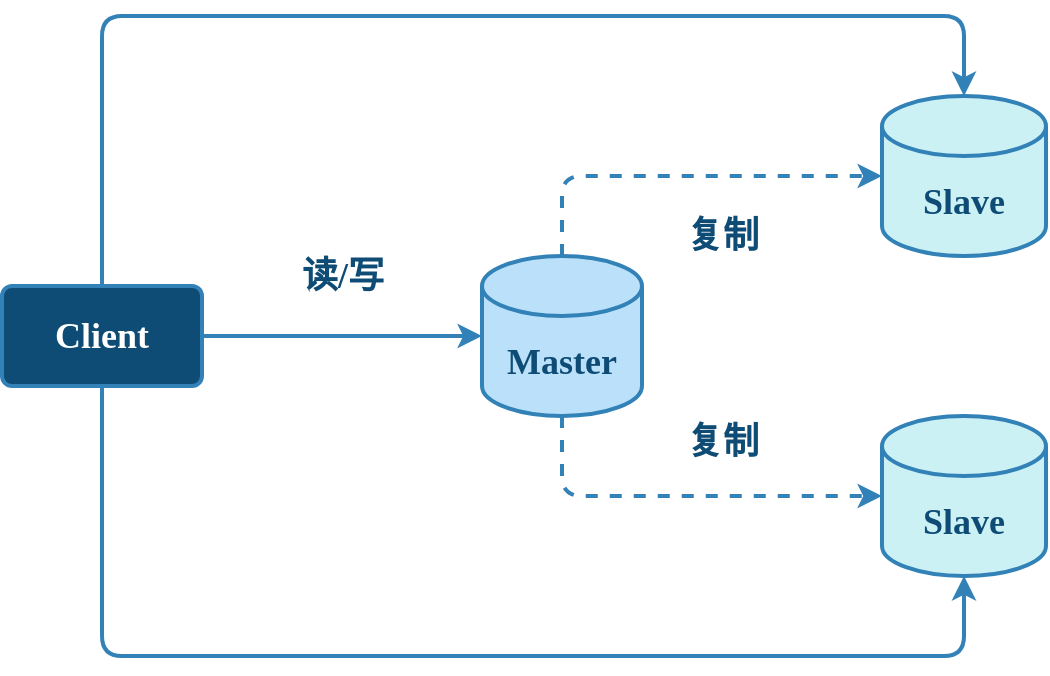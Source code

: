 <mxfile compressed="true" version="22.0.3" type="device" pages="3"><diagram name="复制" id="GIgBJ4qvVjQY_JAWYEtY"><mxGraphModel dx="591" dy="255" grid="1" gridSize="10" guides="1" tooltips="1" connect="1" arrows="1" fold="1" page="1" pageScale="1" pageWidth="827" pageHeight="583" math="0" shadow="0"><root><mxCell id="-iEF6rp7TZyjN1nwtVE3-0"/><mxCell id="-iEF6rp7TZyjN1nwtVE3-1" parent="-iEF6rp7TZyjN1nwtVE3-0"/><mxCell id="jq3tLLCrj29nSoZPb_oo-0" style="edgeStyle=orthogonalEdgeStyle;rounded=1;orthogonalLoop=1;jettySize=auto;html=1;fontFamily=Comic Sans MS;fontSize=18;fontColor=#0F4C75;strokeColor=#3282B8;exitX=0.5;exitY=1;exitDx=0;exitDy=0;exitPerimeter=0;strokeWidth=2;dashed=1;entryX=0;entryY=0.5;entryDx=0;entryDy=0;entryPerimeter=0;" parent="-iEF6rp7TZyjN1nwtVE3-1" source="-iEF6rp7TZyjN1nwtVE3-2" target="-iEF6rp7TZyjN1nwtVE3-3" edge="1"><mxGeometry relative="1" as="geometry"/></mxCell><mxCell id="jq3tLLCrj29nSoZPb_oo-1" style="edgeStyle=orthogonalEdgeStyle;rounded=1;orthogonalLoop=1;jettySize=auto;html=1;fontFamily=Comic Sans MS;fontSize=18;fontColor=#0F4C75;strokeColor=#3282B8;strokeWidth=2;dashed=1;exitX=0.5;exitY=0;exitDx=0;exitDy=0;exitPerimeter=0;entryX=0;entryY=0.5;entryDx=0;entryDy=0;entryPerimeter=0;" parent="-iEF6rp7TZyjN1nwtVE3-1" source="-iEF6rp7TZyjN1nwtVE3-2" target="gZ8O5hUo32f8c0LkIRGC-0" edge="1"><mxGeometry relative="1" as="geometry"/></mxCell><mxCell id="-iEF6rp7TZyjN1nwtVE3-2" value="&lt;b style=&quot;font-size: 18px;&quot;&gt;Master&lt;/b&gt;" style="shape=cylinder3;whiteSpace=wrap;html=1;boundedLbl=1;backgroundOutline=1;size=15;rounded=1;shadow=0;align=center;verticalAlign=middle;fontFamily=Comic Sans MS;fontSize=18;fontColor=#0F4C75;fillColor=#BBE1FA;strokeColor=#3282B8;strokeWidth=2;" parent="-iEF6rp7TZyjN1nwtVE3-1" vertex="1"><mxGeometry x="1220" y="835" width="80" height="80" as="geometry"/></mxCell><mxCell id="-iEF6rp7TZyjN1nwtVE3-3" value="&lt;b style=&quot;border-color: var(--border-color); font-size: 18px;&quot;&gt;Slave&lt;/b&gt;" style="shape=cylinder3;whiteSpace=wrap;html=1;boundedLbl=1;backgroundOutline=1;size=15;rounded=1;shadow=0;align=center;verticalAlign=middle;spacing=20;fontFamily=Comic Sans MS;fontSize=18;fontColor=#0F4C75;fillColor=#CBF1F5;strokeColor=#3282B8;strokeWidth=2;" parent="-iEF6rp7TZyjN1nwtVE3-1" vertex="1"><mxGeometry x="1420" y="915" width="82" height="80" as="geometry"/></mxCell><mxCell id="gZ8O5hUo32f8c0LkIRGC-0" value="&lt;b style=&quot;font-size: 18px;&quot;&gt;Slave&lt;/b&gt;" style="shape=cylinder3;whiteSpace=wrap;html=1;boundedLbl=1;backgroundOutline=1;size=15;rounded=1;shadow=0;align=center;verticalAlign=middle;spacing=20;fontFamily=Comic Sans MS;fontSize=18;fontColor=#0F4C75;fillColor=#CBF1F5;strokeColor=#3282B8;strokeWidth=2;" parent="-iEF6rp7TZyjN1nwtVE3-1" vertex="1"><mxGeometry x="1420" y="755" width="82" height="80" as="geometry"/></mxCell><mxCell id="iqV1m-WL4mP8j-VO6HI--0" value="复制" style="text;html=1;align=center;verticalAlign=middle;resizable=0;points=[];autosize=1;strokeColor=none;fillColor=none;fontSize=18;fontFamily=Comic Sans MS;fontColor=#0F4C75;fontStyle=1;strokeWidth=2;" parent="-iEF6rp7TZyjN1nwtVE3-1" vertex="1"><mxGeometry x="1310" y="805" width="60" height="40" as="geometry"/></mxCell><mxCell id="iqV1m-WL4mP8j-VO6HI--1" value="复制" style="text;html=1;align=center;verticalAlign=middle;resizable=0;points=[];autosize=1;strokeColor=none;fillColor=none;fontSize=18;fontFamily=Comic Sans MS;fontColor=#0F4C75;fontStyle=1;strokeWidth=2;" parent="-iEF6rp7TZyjN1nwtVE3-1" vertex="1"><mxGeometry x="1310" y="908" width="60" height="40" as="geometry"/></mxCell><mxCell id="38_uOD5sgR5yIqAz_sfF-4" value="&lt;b style=&quot;font-size: 18px;&quot;&gt;Client&lt;/b&gt;" style="rounded=1;arcSize=10;whiteSpace=wrap;html=1;align=center;fontColor=#FFFFFF;strokeColor=#3282B8;fillColor=#0F4C75;shadow=0;fontFamily=Comic Sans MS;fontSize=18;container=0;verticalAlign=middle;fontStyle=0;strokeWidth=2;" parent="-iEF6rp7TZyjN1nwtVE3-1" vertex="1"><mxGeometry x="980" y="850" width="100" height="50" as="geometry"/></mxCell><mxCell id="38_uOD5sgR5yIqAz_sfF-6" style="edgeStyle=orthogonalEdgeStyle;shape=connector;rounded=0;orthogonalLoop=1;jettySize=auto;html=1;entryX=0;entryY=0.5;entryDx=0;entryDy=0;entryPerimeter=0;labelBackgroundColor=default;strokeColor=#3282B8;strokeWidth=2;align=center;verticalAlign=middle;fontFamily=Comic Sans MS;fontSize=18;fontColor=#0F4C75;endArrow=classic;" parent="-iEF6rp7TZyjN1nwtVE3-1" source="38_uOD5sgR5yIqAz_sfF-4" target="-iEF6rp7TZyjN1nwtVE3-2" edge="1"><mxGeometry relative="1" as="geometry"/></mxCell><mxCell id="38_uOD5sgR5yIqAz_sfF-8" value="&lt;b style=&quot;font-size: 18px;&quot;&gt;读/写&lt;/b&gt;" style="text;html=1;align=center;verticalAlign=middle;resizable=0;points=[];autosize=1;strokeColor=none;fillColor=none;fontSize=18;fontFamily=Comic Sans MS;fontColor=#0F4C75;strokeWidth=2;" parent="-iEF6rp7TZyjN1nwtVE3-1" vertex="1"><mxGeometry x="1115" y="825" width="70" height="40" as="geometry"/></mxCell><mxCell id="38_uOD5sgR5yIqAz_sfF-9" style="edgeStyle=orthogonalEdgeStyle;shape=connector;rounded=1;orthogonalLoop=1;jettySize=auto;html=1;entryX=0.5;entryY=1;entryDx=0;entryDy=0;entryPerimeter=0;labelBackgroundColor=default;strokeColor=#3282B8;strokeWidth=2;align=center;verticalAlign=middle;fontFamily=Comic Sans MS;fontSize=18;fontColor=#0F4C75;endArrow=classic;exitX=0.5;exitY=1;exitDx=0;exitDy=0;" parent="-iEF6rp7TZyjN1nwtVE3-1" source="38_uOD5sgR5yIqAz_sfF-4" target="-iEF6rp7TZyjN1nwtVE3-3" edge="1"><mxGeometry relative="1" as="geometry"><Array as="points"><mxPoint x="1030" y="1035"/><mxPoint x="1461" y="1035"/></Array></mxGeometry></mxCell><mxCell id="38_uOD5sgR5yIqAz_sfF-10" style="edgeStyle=orthogonalEdgeStyle;shape=connector;rounded=1;orthogonalLoop=1;jettySize=auto;html=1;entryX=0.5;entryY=0;entryDx=0;entryDy=0;entryPerimeter=0;labelBackgroundColor=default;strokeColor=#3282B8;strokeWidth=2;align=center;verticalAlign=middle;fontFamily=Comic Sans MS;fontSize=18;fontColor=#0F4C75;endArrow=classic;exitX=0.5;exitY=0;exitDx=0;exitDy=0;" parent="-iEF6rp7TZyjN1nwtVE3-1" source="38_uOD5sgR5yIqAz_sfF-4" target="gZ8O5hUo32f8c0LkIRGC-0" edge="1"><mxGeometry relative="1" as="geometry"><Array as="points"><mxPoint x="1030" y="715"/><mxPoint x="1461" y="715"/></Array></mxGeometry></mxCell></root></mxGraphModel></diagram><diagram id="T8LRyA6OH0pvgJejiyML" name="复制/分区架构"><mxGraphModel dx="747" dy="845" grid="1" gridSize="10" guides="1" tooltips="1" connect="1" arrows="1" fold="1" page="1" pageScale="1" pageWidth="1654" pageHeight="1169" math="0" shadow="0"><root><mxCell id="0"/><mxCell id="1" parent="0"/><mxCell id="1Qmw52Iaw6_vGOLpBFEt-31" value="分区 2" style="rounded=1;whiteSpace=wrap;html=1;strokeColor=#3282B8;fillColor=#F6F6F6;fontFamily=Comic Sans MS;fontStyle=1;container=0;fontColor=#0F4C75;shadow=0;fontSize=20;strokeWidth=2;dashed=1;dashPattern=1 1;align=center;verticalAlign=top;spacingLeft=10;" parent="1" vertex="1"><mxGeometry x="1240" y="481" width="200" height="400" as="geometry"/></mxCell><mxCell id="1Qmw52Iaw6_vGOLpBFEt-30" value="分区 2" style="rounded=1;whiteSpace=wrap;html=1;strokeColor=#3282B8;fillColor=#F6F6F6;fontFamily=Comic Sans MS;fontStyle=1;container=0;fontColor=#0F4C75;shadow=0;fontSize=20;strokeWidth=2;dashed=1;dashPattern=1 1;align=center;verticalAlign=top;spacingLeft=10;" parent="1" vertex="1"><mxGeometry x="960" y="481" width="200" height="400" as="geometry"/></mxCell><mxCell id="1Qmw52Iaw6_vGOLpBFEt-29" value="分区 1" style="rounded=1;whiteSpace=wrap;html=1;strokeColor=#3282B8;fillColor=#F6F6F6;fontFamily=Comic Sans MS;fontStyle=1;container=0;fontColor=#0F4C75;shadow=0;fontSize=20;strokeWidth=2;dashed=1;dashPattern=1 1;align=center;verticalAlign=top;spacingLeft=10;" parent="1" vertex="1"><mxGeometry x="720" y="481" width="200" height="400" as="geometry"/></mxCell><mxCell id="1Qmw52Iaw6_vGOLpBFEt-6" value="&lt;div&gt;主节点&lt;/div&gt;" style="rounded=1;whiteSpace=wrap;html=1;fontFamily=Comic Sans MS;fontStyle=1;labelBackgroundColor=none;fillColor=#CBF1F5;strokeColor=#3282B8;fontColor=#0F4C75;shadow=0;container=0;fontSize=18;verticalAlign=middle;strokeWidth=2;" parent="1" vertex="1"><mxGeometry x="760" y="521" width="120" height="80" as="geometry"/></mxCell><mxCell id="1Qmw52Iaw6_vGOLpBFEt-7" value="&lt;div&gt;从&lt;span style=&quot;background-color: initial;&quot;&gt;节点&lt;/span&gt;&lt;/div&gt;" style="rounded=1;whiteSpace=wrap;html=1;fontFamily=Comic Sans MS;fontStyle=1;labelBackgroundColor=none;fillColor=#A6E3E9;strokeColor=#3282B8;fontColor=#0F4C75;shadow=0;container=0;fontSize=18;verticalAlign=middle;strokeWidth=2;" parent="1" vertex="1"><mxGeometry x="760" y="641" width="120" height="80" as="geometry"/></mxCell><mxCell id="1Qmw52Iaw6_vGOLpBFEt-8" value="&lt;div&gt;从节点&lt;/div&gt;" style="rounded=1;whiteSpace=wrap;html=1;fontFamily=Comic Sans MS;fontStyle=1;labelBackgroundColor=none;fillColor=#A6E3E9;strokeColor=#3282B8;fontColor=#0F4C75;shadow=0;container=0;fontSize=18;verticalAlign=middle;strokeWidth=2;" parent="1" vertex="1"><mxGeometry x="760" y="761" width="120" height="80" as="geometry"/></mxCell><mxCell id="1Qmw52Iaw6_vGOLpBFEt-9" value="&lt;div&gt;主节点&lt;/div&gt;" style="rounded=1;whiteSpace=wrap;html=1;fontFamily=Comic Sans MS;fontStyle=1;labelBackgroundColor=none;fillColor=#CBF1F5;strokeColor=#3282B8;fontColor=#0F4C75;shadow=0;container=0;fontSize=18;verticalAlign=middle;strokeWidth=2;" parent="1" vertex="1"><mxGeometry x="1000" y="521" width="120" height="80" as="geometry"/></mxCell><mxCell id="1Qmw52Iaw6_vGOLpBFEt-10" value="&lt;div&gt;从&lt;span style=&quot;background-color: initial;&quot;&gt;节点&lt;/span&gt;&lt;/div&gt;" style="rounded=1;whiteSpace=wrap;html=1;fontFamily=Comic Sans MS;fontStyle=1;labelBackgroundColor=none;fillColor=#A6E3E9;strokeColor=#3282B8;fontColor=#0F4C75;shadow=0;container=0;fontSize=18;verticalAlign=middle;strokeWidth=2;" parent="1" vertex="1"><mxGeometry x="1000" y="641" width="120" height="80" as="geometry"/></mxCell><mxCell id="1Qmw52Iaw6_vGOLpBFEt-11" value="&lt;div&gt;从节点&lt;/div&gt;" style="rounded=1;whiteSpace=wrap;html=1;fontFamily=Comic Sans MS;fontStyle=1;labelBackgroundColor=none;fillColor=#A6E3E9;strokeColor=#3282B8;fontColor=#0F4C75;shadow=0;container=0;fontSize=18;verticalAlign=middle;strokeWidth=2;" parent="1" vertex="1"><mxGeometry x="1000" y="761" width="120" height="80" as="geometry"/></mxCell><mxCell id="1Qmw52Iaw6_vGOLpBFEt-12" value="&lt;div&gt;主节点&lt;/div&gt;" style="rounded=1;whiteSpace=wrap;html=1;fontFamily=Comic Sans MS;fontStyle=1;labelBackgroundColor=none;fillColor=#CBF1F5;strokeColor=#3282B8;fontColor=#0F4C75;shadow=0;container=0;fontSize=18;verticalAlign=middle;strokeWidth=2;" parent="1" vertex="1"><mxGeometry x="1280" y="521" width="120" height="80" as="geometry"/></mxCell><mxCell id="1Qmw52Iaw6_vGOLpBFEt-13" value="&lt;div&gt;从&lt;span style=&quot;background-color: initial;&quot;&gt;节点&lt;/span&gt;&lt;/div&gt;" style="rounded=1;whiteSpace=wrap;html=1;fontFamily=Comic Sans MS;fontStyle=1;labelBackgroundColor=none;fillColor=#A6E3E9;strokeColor=#3282B8;fontColor=#0F4C75;shadow=0;container=0;fontSize=18;verticalAlign=middle;strokeWidth=2;" parent="1" vertex="1"><mxGeometry x="1280" y="641" width="120" height="80" as="geometry"/></mxCell><mxCell id="1Qmw52Iaw6_vGOLpBFEt-14" value="&lt;div&gt;从节点&lt;/div&gt;" style="rounded=1;whiteSpace=wrap;html=1;fontFamily=Comic Sans MS;fontStyle=1;labelBackgroundColor=none;fillColor=#A6E3E9;strokeColor=#3282B8;fontColor=#0F4C75;shadow=0;container=0;fontSize=18;verticalAlign=middle;strokeWidth=2;" parent="1" vertex="1"><mxGeometry x="1280" y="761" width="120" height="80" as="geometry"/></mxCell><mxCell id="1Qmw52Iaw6_vGOLpBFEt-20" style="edgeStyle=orthogonalEdgeStyle;rounded=0;orthogonalLoop=1;jettySize=auto;html=1;exitX=0.5;exitY=1;exitDx=0;exitDy=0;strokeWidth=2;strokeColor=#3282B8;endArrow=none;endFill=0;entryX=0.5;entryY=0;entryDx=0;entryDy=0;" parent="1" source="1Qmw52Iaw6_vGOLpBFEt-19" target="1Qmw52Iaw6_vGOLpBFEt-29" edge="1"><mxGeometry relative="1" as="geometry"><mxPoint x="780" y="481" as="targetPoint"/><Array as="points"><mxPoint x="1060" y="441"/><mxPoint x="820" y="441"/></Array></mxGeometry></mxCell><mxCell id="1Qmw52Iaw6_vGOLpBFEt-21" style="edgeStyle=orthogonalEdgeStyle;shape=connector;rounded=0;orthogonalLoop=1;jettySize=auto;html=1;labelBackgroundColor=default;strokeColor=#3282B8;strokeWidth=2;align=center;verticalAlign=middle;fontFamily=Helvetica;fontSize=11;fontColor=default;endArrow=none;endFill=0;entryX=0.5;entryY=0;entryDx=0;entryDy=0;" parent="1" source="1Qmw52Iaw6_vGOLpBFEt-19" target="1Qmw52Iaw6_vGOLpBFEt-30" edge="1"><mxGeometry relative="1" as="geometry"><mxPoint x="1020.0" y="481" as="targetPoint"/></mxGeometry></mxCell><mxCell id="1Qmw52Iaw6_vGOLpBFEt-22" style="edgeStyle=orthogonalEdgeStyle;shape=connector;rounded=0;orthogonalLoop=1;jettySize=auto;html=1;labelBackgroundColor=default;strokeColor=#3282B8;strokeWidth=2;align=center;verticalAlign=middle;fontFamily=Helvetica;fontSize=11;fontColor=default;endArrow=none;endFill=0;exitX=0.5;exitY=1;exitDx=0;exitDy=0;entryX=0.5;entryY=0;entryDx=0;entryDy=0;" parent="1" source="1Qmw52Iaw6_vGOLpBFEt-19" edge="1"><mxGeometry relative="1" as="geometry"><mxPoint x="1340.0" y="481" as="targetPoint"/></mxGeometry></mxCell><mxCell id="1Qmw52Iaw6_vGOLpBFEt-19" value="路由" style="rounded=1;whiteSpace=wrap;html=1;fontFamily=Comic Sans MS;fontStyle=1;labelBackgroundColor=none;fillColor=#BBE1FA;strokeColor=#3282B8;fontColor=#0F4C75;shadow=0;container=0;fontSize=18;verticalAlign=middle;strokeWidth=2;" parent="1" vertex="1"><mxGeometry x="1000" y="360" width="120" height="41" as="geometry"/></mxCell><mxCell id="1Qmw52Iaw6_vGOLpBFEt-32" value="&lt;div&gt;... ...&lt;/div&gt;" style="rounded=1;whiteSpace=wrap;html=1;fontFamily=Comic Sans MS;fontStyle=1;labelBackgroundColor=none;fillColor=none;strokeColor=none;fontColor=#0F4C75;shadow=0;container=0;fontSize=18;verticalAlign=middle;strokeWidth=2;" parent="1" vertex="1"><mxGeometry x="1160" y="641" width="80" height="80" as="geometry"/></mxCell><mxCell id="1Qmw52Iaw6_vGOLpBFEt-33" value="分区" style="swimlane;whiteSpace=wrap;html=1;rounded=0;shadow=0;strokeColor=#3282B8;strokeWidth=2;align=center;verticalAlign=middle;fontFamily=Comic Sans MS;fontSize=20;fontColor=#FFFFFF;fillColor=#0F4C75;startSize=40;fontStyle=1;swimlaneFillColor=none;swimlaneLine=1;" parent="1" vertex="1"><mxGeometry x="680" y="280" width="800" height="641" as="geometry"/></mxCell><mxCell id="1Qmw52Iaw6_vGOLpBFEt-34" value="复制" style="swimlane;whiteSpace=wrap;html=1;rounded=0;shadow=0;strokeColor=#3282B8;strokeWidth=2;align=center;verticalAlign=middle;fontFamily=Comic Sans MS;fontSize=20;fontColor=#FFFFFF;fillColor=#0F4C75;startSize=40;fontStyle=1;swimlaneFillColor=none;swimlaneLine=1;" parent="1" vertex="1"><mxGeometry x="400" y="280" width="200" height="640" as="geometry"/></mxCell><mxCell id="1Qmw52Iaw6_vGOLpBFEt-2" value="&lt;div&gt;主节点&lt;/div&gt;" style="rounded=1;whiteSpace=wrap;html=1;fontFamily=Comic Sans MS;fontStyle=1;labelBackgroundColor=none;fillColor=#CBF1F5;strokeColor=#3282B8;fontColor=#0F4C75;shadow=0;container=0;fontSize=18;verticalAlign=middle;strokeWidth=2;" parent="1Qmw52Iaw6_vGOLpBFEt-34" vertex="1"><mxGeometry x="40" y="240" width="120" height="80" as="geometry"/></mxCell><mxCell id="1Qmw52Iaw6_vGOLpBFEt-3" value="&lt;div&gt;从&lt;span style=&quot;background-color: initial;&quot;&gt;节点&lt;/span&gt;&lt;/div&gt;" style="rounded=1;whiteSpace=wrap;html=1;fontFamily=Comic Sans MS;fontStyle=1;labelBackgroundColor=none;fillColor=#A6E3E9;strokeColor=#3282B8;fontColor=#0F4C75;shadow=0;container=0;fontSize=18;verticalAlign=middle;strokeWidth=2;" parent="1Qmw52Iaw6_vGOLpBFEt-34" vertex="1"><mxGeometry x="40" y="360" width="120" height="80" as="geometry"/></mxCell><mxCell id="1Qmw52Iaw6_vGOLpBFEt-4" value="&lt;div&gt;从节点&lt;/div&gt;" style="rounded=1;whiteSpace=wrap;html=1;fontFamily=Comic Sans MS;fontStyle=1;labelBackgroundColor=none;fillColor=#A6E3E9;strokeColor=#3282B8;fontColor=#0F4C75;shadow=0;container=0;fontSize=18;verticalAlign=middle;strokeWidth=2;" parent="1Qmw52Iaw6_vGOLpBFEt-34" vertex="1"><mxGeometry x="40" y="480" width="120" height="80" as="geometry"/></mxCell><mxCell id="1Qmw52Iaw6_vGOLpBFEt-35" value="单点" style="swimlane;whiteSpace=wrap;html=1;rounded=0;shadow=0;strokeColor=#3282B8;strokeWidth=2;align=center;verticalAlign=middle;fontFamily=Comic Sans MS;fontSize=20;fontColor=#FFFFFF;fillColor=#0F4C75;startSize=40;fontStyle=1;swimlaneFillColor=none;swimlaneLine=1;" parent="1" vertex="1"><mxGeometry x="120" y="280" width="200" height="640" as="geometry"/></mxCell><mxCell id="1Qmw52Iaw6_vGOLpBFEt-1" value="&lt;div&gt;主节点&lt;/div&gt;" style="rounded=1;whiteSpace=wrap;html=1;fontFamily=Comic Sans MS;fontStyle=1;labelBackgroundColor=none;fillColor=#CBF1F5;strokeColor=#3282B8;fontColor=#0F4C75;shadow=0;container=0;fontSize=18;verticalAlign=middle;strokeWidth=2;" parent="1Qmw52Iaw6_vGOLpBFEt-35" vertex="1"><mxGeometry x="40" y="240" width="120" height="80" as="geometry"/></mxCell></root></mxGraphModel></diagram><diagram id="MC3w3Ves2VRZ-8386hML" name="复制时序"><mxGraphModel dx="1418" dy="838" grid="1" gridSize="10" guides="1" tooltips="1" connect="1" arrows="1" fold="1" page="1" pageScale="1" pageWidth="2336" pageHeight="1654" math="0" shadow="0"><root><mxCell id="0"/><mxCell id="1" parent="0"/><mxCell id="8utgur7oQSoSLDGi7Lku-26" value="" style="rounded=0;whiteSpace=wrap;html=1;shadow=0;labelBackgroundColor=none;strokeColor=none;strokeWidth=2;align=center;verticalAlign=middle;fontFamily=Comic Sans MS;fontSize=18;fontColor=#0F4C75;fillColor=none;" vertex="1" parent="1"><mxGeometry x="880" y="420" width="40" height="40" as="geometry"/></mxCell><mxCell id="8utgur7oQSoSLDGi7Lku-21" value="" style="rounded=0;whiteSpace=wrap;html=1;shadow=0;labelBackgroundColor=none;strokeColor=none;strokeWidth=2;align=center;verticalAlign=middle;fontFamily=Comic Sans MS;fontSize=18;fontColor=#0F4C75;fillColor=none;" vertex="1" parent="1"><mxGeometry x="600" y="420" width="40" height="40" as="geometry"/></mxCell><mxCell id="8utgur7oQSoSLDGi7Lku-9" style="edgeStyle=orthogonalEdgeStyle;shape=connector;rounded=0;orthogonalLoop=1;jettySize=auto;html=1;dashed=1;labelBackgroundColor=default;strokeColor=#3282B8;strokeWidth=2;align=center;verticalAlign=middle;fontFamily=Comic Sans MS;fontSize=18;fontColor=#0F4C75;endArrow=classic;" edge="1" parent="1" source="8CCGQJevBzZyVXKwYUfN-2" target="8utgur7oQSoSLDGi7Lku-6"><mxGeometry relative="1" as="geometry"/></mxCell><mxCell id="8CCGQJevBzZyVXKwYUfN-2" value="主节点" style="shape=cylinder3;whiteSpace=wrap;html=1;boundedLbl=1;backgroundOutline=1;size=15;rounded=1;shadow=0;labelBackgroundColor=none;strokeColor=#3282B8;strokeWidth=2;align=center;verticalAlign=middle;fontFamily=Comic Sans MS;fontSize=18;fontColor=#0F4C75;fillColor=#CBF1F5;" vertex="1" parent="1"><mxGeometry x="80" y="360" width="80" height="120" as="geometry"/></mxCell><mxCell id="8utgur7oQSoSLDGi7Lku-1" value="" style="rounded=1;whiteSpace=wrap;html=1;fontFamily=Comic Sans MS;fontStyle=1;labelBackgroundColor=none;fillColor=none;strokeColor=none;fontColor=#0F4C75;shadow=0;container=0;fontSize=18;verticalAlign=middle;strokeWidth=2;" vertex="1" parent="1"><mxGeometry x="960" y="700" width="120" height="80" as="geometry"/></mxCell><mxCell id="8utgur7oQSoSLDGi7Lku-8" style="edgeStyle=orthogonalEdgeStyle;shape=connector;rounded=0;orthogonalLoop=1;jettySize=auto;html=1;dashed=1;labelBackgroundColor=default;strokeColor=#3282B8;strokeWidth=2;align=center;verticalAlign=middle;fontFamily=Comic Sans MS;fontSize=18;fontColor=#0F4C75;endArrow=classic;" edge="1" parent="1" source="8utgur7oQSoSLDGi7Lku-2" target="8utgur7oQSoSLDGi7Lku-5"><mxGeometry relative="1" as="geometry"/></mxCell><mxCell id="8utgur7oQSoSLDGi7Lku-2" value="从节点" style="shape=cylinder3;whiteSpace=wrap;html=1;boundedLbl=1;backgroundOutline=1;size=15;rounded=1;shadow=0;labelBackgroundColor=none;strokeColor=#3282B8;strokeWidth=2;align=center;verticalAlign=middle;fontFamily=Comic Sans MS;fontSize=18;fontColor=#0F4C75;fillColor=#A6E3E9;" vertex="1" parent="1"><mxGeometry x="80" y="520" width="80" height="120" as="geometry"/></mxCell><mxCell id="8utgur7oQSoSLDGi7Lku-4" style="edgeStyle=orthogonalEdgeStyle;rounded=0;orthogonalLoop=1;jettySize=auto;html=1;exitX=1;exitY=0.5;exitDx=0;exitDy=0;exitPerimeter=0;entryX=0;entryY=0.5;entryDx=0;entryDy=0;fontFamily=Comic Sans MS;fontSize=18;fontColor=#0F4C75;strokeColor=#3282B8;strokeWidth=2;dashed=1;" edge="1" parent="1" source="8utgur7oQSoSLDGi7Lku-3" target="8utgur7oQSoSLDGi7Lku-1"><mxGeometry relative="1" as="geometry"/></mxCell><mxCell id="8utgur7oQSoSLDGi7Lku-3" value="从节点" style="shape=cylinder3;whiteSpace=wrap;html=1;boundedLbl=1;backgroundOutline=1;size=15;rounded=1;shadow=0;labelBackgroundColor=none;strokeColor=#3282B8;strokeWidth=2;align=center;verticalAlign=middle;fontFamily=Comic Sans MS;fontSize=18;fontColor=#0F4C75;fillColor=#A6E3E9;" vertex="1" parent="1"><mxGeometry x="80" y="680" width="80" height="120" as="geometry"/></mxCell><mxCell id="8utgur7oQSoSLDGi7Lku-5" value="" style="rounded=1;whiteSpace=wrap;html=1;fontFamily=Comic Sans MS;fontStyle=1;labelBackgroundColor=none;fillColor=none;strokeColor=none;fontColor=#0F4C75;shadow=0;container=0;fontSize=18;verticalAlign=middle;strokeWidth=2;" vertex="1" parent="1"><mxGeometry x="960" y="540" width="120" height="80" as="geometry"/></mxCell><mxCell id="8utgur7oQSoSLDGi7Lku-6" value="" style="rounded=1;whiteSpace=wrap;html=1;fontFamily=Comic Sans MS;fontStyle=1;labelBackgroundColor=none;fillColor=none;strokeColor=none;fontColor=#0F4C75;shadow=0;container=0;fontSize=18;verticalAlign=middle;strokeWidth=2;" vertex="1" parent="1"><mxGeometry x="960" y="380" width="120" height="80" as="geometry"/></mxCell><mxCell id="8utgur7oQSoSLDGi7Lku-10" value="" style="rounded=1;whiteSpace=wrap;html=1;fontFamily=Comic Sans MS;fontStyle=1;labelBackgroundColor=none;fillColor=none;strokeColor=none;fontColor=#0F4C75;shadow=0;container=0;fontSize=18;verticalAlign=middle;strokeWidth=2;" vertex="1" parent="1"><mxGeometry x="960" y="220" width="120" height="80" as="geometry"/></mxCell><mxCell id="8utgur7oQSoSLDGi7Lku-12" style="edgeStyle=orthogonalEdgeStyle;shape=connector;rounded=0;orthogonalLoop=1;jettySize=auto;html=1;dashed=1;labelBackgroundColor=default;strokeColor=#3282B8;strokeWidth=2;align=center;verticalAlign=middle;fontFamily=Comic Sans MS;fontSize=18;fontColor=#0F4C75;endArrow=classic;" edge="1" parent="1" source="8utgur7oQSoSLDGi7Lku-11" target="8utgur7oQSoSLDGi7Lku-10"><mxGeometry relative="1" as="geometry"/></mxCell><mxCell id="8utgur7oQSoSLDGi7Lku-11" value="用户" style="shape=actor;whiteSpace=wrap;html=1;rounded=1;shadow=0;labelBackgroundColor=none;strokeColor=#3282B8;strokeWidth=2;align=center;verticalAlign=bottom;fontFamily=Comic Sans MS;fontSize=18;fontColor=#0F4C75;fillColor=#BBE1FA;spacingBottom=20;" vertex="1" parent="1"><mxGeometry x="80" y="200" width="80" height="120" as="geometry"/></mxCell><mxCell id="8utgur7oQSoSLDGi7Lku-15" style="shape=connector;rounded=0;orthogonalLoop=1;jettySize=auto;html=1;exitX=0.5;exitY=1;exitDx=0;exitDy=0;labelBackgroundColor=default;strokeColor=#3282B8;strokeWidth=2;align=center;verticalAlign=middle;fontFamily=Comic Sans MS;fontSize=18;fontColor=#0F4C75;endArrow=classic;entryX=0;entryY=0;entryDx=0;entryDy=0;" edge="1" parent="1" source="8utgur7oQSoSLDGi7Lku-13" target="8utgur7oQSoSLDGi7Lku-14"><mxGeometry relative="1" as="geometry"/></mxCell><mxCell id="8utgur7oQSoSLDGi7Lku-32" style="edgeStyle=none;shape=connector;rounded=0;orthogonalLoop=1;jettySize=auto;html=1;exitX=0;exitY=1;exitDx=0;exitDy=0;entryX=1;entryY=1;entryDx=0;entryDy=0;labelBackgroundColor=default;strokeColor=#3282B8;strokeWidth=2;align=center;verticalAlign=middle;fontFamily=Comic Sans MS;fontSize=18;fontColor=#0F4C75;endArrow=none;endFill=0;" edge="1" parent="1" source="8utgur7oQSoSLDGi7Lku-13" target="8utgur7oQSoSLDGi7Lku-30"><mxGeometry relative="1" as="geometry"/></mxCell><mxCell id="8utgur7oQSoSLDGi7Lku-13" value="" style="rounded=0;whiteSpace=wrap;html=1;shadow=0;labelBackgroundColor=none;strokeColor=none;strokeWidth=2;align=center;verticalAlign=middle;fontFamily=Comic Sans MS;fontSize=18;fontColor=#0F4C75;fillColor=none;" vertex="1" parent="1"><mxGeometry x="240" y="220" width="40" height="40" as="geometry"/></mxCell><mxCell id="8utgur7oQSoSLDGi7Lku-16" style="edgeStyle=none;shape=connector;rounded=0;orthogonalLoop=1;jettySize=auto;html=1;exitX=0;exitY=0;exitDx=0;exitDy=0;labelBackgroundColor=default;strokeColor=#3282B8;strokeWidth=2;align=center;verticalAlign=middle;fontFamily=Comic Sans MS;fontSize=18;fontColor=#0F4C75;endArrow=none;endFill=0;entryX=1;entryY=0;entryDx=0;entryDy=0;" edge="1" parent="1" source="8utgur7oQSoSLDGi7Lku-14" target="8utgur7oQSoSLDGi7Lku-29"><mxGeometry relative="1" as="geometry"><mxPoint x="603" y="419.882" as="targetPoint"/></mxGeometry></mxCell><mxCell id="8utgur7oQSoSLDGi7Lku-18" style="edgeStyle=none;shape=connector;rounded=0;orthogonalLoop=1;jettySize=auto;html=1;exitX=1;exitY=0;exitDx=0;exitDy=0;entryX=0;entryY=0;entryDx=0;entryDy=0;labelBackgroundColor=default;strokeColor=#3282B8;strokeWidth=2;align=center;verticalAlign=middle;fontFamily=Comic Sans MS;fontSize=18;fontColor=#0F4C75;endArrow=classic;" edge="1" parent="1" source="8utgur7oQSoSLDGi7Lku-14" target="8utgur7oQSoSLDGi7Lku-17"><mxGeometry relative="1" as="geometry"/></mxCell><mxCell id="8utgur7oQSoSLDGi7Lku-24" style="edgeStyle=none;shape=connector;rounded=0;orthogonalLoop=1;jettySize=auto;html=1;exitX=1;exitY=0;exitDx=0;exitDy=0;entryX=0;entryY=0;entryDx=0;entryDy=0;labelBackgroundColor=default;strokeColor=#3282B8;strokeWidth=2;align=center;verticalAlign=middle;fontFamily=Comic Sans MS;fontSize=18;fontColor=#0F4C75;endArrow=classic;" edge="1" parent="1" source="8utgur7oQSoSLDGi7Lku-14" target="8utgur7oQSoSLDGi7Lku-23"><mxGeometry relative="1" as="geometry"/></mxCell><mxCell id="8utgur7oQSoSLDGi7Lku-14" value="" style="rounded=0;whiteSpace=wrap;html=1;shadow=0;labelBackgroundColor=none;strokeColor=none;strokeWidth=2;align=center;verticalAlign=middle;fontFamily=Comic Sans MS;fontSize=18;fontColor=#0F4C75;fillColor=none;" vertex="1" parent="1"><mxGeometry x="363" y="420" width="40" height="40" as="geometry"/></mxCell><mxCell id="8utgur7oQSoSLDGi7Lku-22" style="edgeStyle=none;shape=connector;rounded=0;orthogonalLoop=1;jettySize=auto;html=1;exitX=0;exitY=0;exitDx=0;exitDy=0;entryX=1;entryY=0;entryDx=0;entryDy=0;labelBackgroundColor=default;strokeColor=#3282B8;strokeWidth=2;align=center;verticalAlign=middle;fontFamily=Comic Sans MS;fontSize=18;fontColor=#0F4C75;endArrow=none;endFill=0;" edge="1" parent="1" source="8utgur7oQSoSLDGi7Lku-17" target="8utgur7oQSoSLDGi7Lku-19"><mxGeometry relative="1" as="geometry"/></mxCell><mxCell id="8utgur7oQSoSLDGi7Lku-17" value="" style="rounded=0;whiteSpace=wrap;html=1;shadow=0;labelBackgroundColor=none;strokeColor=none;strokeWidth=2;align=center;verticalAlign=middle;fontFamily=Comic Sans MS;fontSize=18;fontColor=#0F4C75;fillColor=none;" vertex="1" parent="1"><mxGeometry x="481" y="580" width="40" height="40" as="geometry"/></mxCell><mxCell id="8utgur7oQSoSLDGi7Lku-20" style="edgeStyle=none;shape=connector;rounded=0;orthogonalLoop=1;jettySize=auto;html=1;exitX=1;exitY=0;exitDx=0;exitDy=0;labelBackgroundColor=default;strokeColor=#3282B8;strokeWidth=2;align=center;verticalAlign=middle;fontFamily=Comic Sans MS;fontSize=18;fontColor=#0F4C75;endArrow=classic;entryX=1;entryY=0;entryDx=0;entryDy=0;" edge="1" parent="1" source="8utgur7oQSoSLDGi7Lku-19" target="8utgur7oQSoSLDGi7Lku-21"><mxGeometry relative="1" as="geometry"><mxPoint x="563" y="420" as="targetPoint"/></mxGeometry></mxCell><mxCell id="8utgur7oQSoSLDGi7Lku-19" value="" style="rounded=0;whiteSpace=wrap;html=1;shadow=0;labelBackgroundColor=none;strokeColor=none;strokeWidth=2;align=center;verticalAlign=middle;fontFamily=Comic Sans MS;fontSize=18;fontColor=#0F4C75;fillColor=none;" vertex="1" parent="1"><mxGeometry x="521" y="580" width="40" height="40" as="geometry"/></mxCell><mxCell id="8utgur7oQSoSLDGi7Lku-28" style="edgeStyle=none;shape=connector;rounded=0;orthogonalLoop=1;jettySize=auto;html=1;exitX=0;exitY=0;exitDx=0;exitDy=0;entryX=1;entryY=0;entryDx=0;entryDy=0;labelBackgroundColor=default;strokeColor=#3282B8;strokeWidth=2;align=center;verticalAlign=middle;fontFamily=Comic Sans MS;fontSize=18;fontColor=#0F4C75;endArrow=none;endFill=0;" edge="1" parent="1" source="8utgur7oQSoSLDGi7Lku-23" target="8utgur7oQSoSLDGi7Lku-25"><mxGeometry relative="1" as="geometry"/></mxCell><mxCell id="8utgur7oQSoSLDGi7Lku-23" value="" style="rounded=0;whiteSpace=wrap;html=1;shadow=0;labelBackgroundColor=none;strokeColor=none;strokeWidth=2;align=center;verticalAlign=middle;fontFamily=Comic Sans MS;fontSize=18;fontColor=#0F4C75;fillColor=none;" vertex="1" parent="1"><mxGeometry x="723" y="740" width="40" height="40" as="geometry"/></mxCell><mxCell id="8utgur7oQSoSLDGi7Lku-27" style="edgeStyle=none;shape=connector;rounded=0;orthogonalLoop=1;jettySize=auto;html=1;exitX=1;exitY=0;exitDx=0;exitDy=0;entryX=1;entryY=0;entryDx=0;entryDy=0;labelBackgroundColor=default;strokeColor=#3282B8;strokeWidth=2;align=center;verticalAlign=middle;fontFamily=Comic Sans MS;fontSize=18;fontColor=#0F4C75;endArrow=classic;" edge="1" parent="1" source="8utgur7oQSoSLDGi7Lku-25" target="8utgur7oQSoSLDGi7Lku-26"><mxGeometry relative="1" as="geometry"/></mxCell><mxCell id="8utgur7oQSoSLDGi7Lku-25" value="" style="rounded=0;whiteSpace=wrap;html=1;shadow=0;labelBackgroundColor=none;strokeColor=none;strokeWidth=2;align=center;verticalAlign=middle;fontFamily=Comic Sans MS;fontSize=18;fontColor=#0F4C75;fillColor=none;" vertex="1" parent="1"><mxGeometry x="763" y="740" width="40" height="40" as="geometry"/></mxCell><mxCell id="8utgur7oQSoSLDGi7Lku-31" style="edgeStyle=none;shape=connector;rounded=0;orthogonalLoop=1;jettySize=auto;html=1;exitX=1;exitY=0;exitDx=0;exitDy=0;labelBackgroundColor=default;strokeColor=#3282B8;strokeWidth=2;align=center;verticalAlign=middle;fontFamily=Comic Sans MS;fontSize=18;fontColor=#0F4C75;endArrow=classic;entryX=0;entryY=1;entryDx=0;entryDy=0;" edge="1" parent="1" source="8utgur7oQSoSLDGi7Lku-29" target="8utgur7oQSoSLDGi7Lku-30"><mxGeometry relative="1" as="geometry"/></mxCell><mxCell id="8utgur7oQSoSLDGi7Lku-29" value="" style="rounded=0;whiteSpace=wrap;html=1;shadow=0;labelBackgroundColor=none;strokeColor=none;strokeWidth=2;align=center;verticalAlign=middle;fontFamily=Comic Sans MS;fontSize=18;fontColor=#0F4C75;fillColor=none;" vertex="1" parent="1"><mxGeometry x="640" y="420" width="40" height="40" as="geometry"/></mxCell><mxCell id="8utgur7oQSoSLDGi7Lku-30" value="" style="rounded=0;whiteSpace=wrap;html=1;shadow=0;labelBackgroundColor=none;strokeColor=none;strokeWidth=2;align=center;verticalAlign=middle;fontFamily=Comic Sans MS;fontSize=18;fontColor=#0F4C75;fillColor=none;" vertex="1" parent="1"><mxGeometry x="803" y="220" width="40" height="40" as="geometry"/></mxCell><mxCell id="8utgur7oQSoSLDGi7Lku-33" value="OK" style="text;html=1;align=center;verticalAlign=middle;resizable=0;points=[];autosize=1;strokeColor=none;fillColor=none;fontSize=18;fontFamily=Comic Sans MS;fontColor=#0F4C75;" vertex="1" parent="1"><mxGeometry x="610" y="480" width="50" height="40" as="geometry"/></mxCell><mxCell id="8utgur7oQSoSLDGi7Lku-34" value="OK" style="text;html=1;align=center;verticalAlign=middle;resizable=0;points=[];autosize=1;strokeColor=none;fillColor=none;fontSize=18;fontFamily=Comic Sans MS;fontColor=#0F4C75;" vertex="1" parent="1"><mxGeometry x="758" y="320" width="50" height="40" as="geometry"/></mxCell><mxCell id="8utgur7oQSoSLDGi7Lku-35" value="OK" style="text;html=1;align=center;verticalAlign=middle;resizable=0;points=[];autosize=1;strokeColor=none;fillColor=none;fontSize=18;fontFamily=Comic Sans MS;fontColor=#0F4C75;" vertex="1" parent="1"><mxGeometry x="843" y="640" width="50" height="40" as="geometry"/></mxCell><mxCell id="8utgur7oQSoSLDGi7Lku-36" value="数据变更" style="text;html=1;align=center;verticalAlign=middle;resizable=0;points=[];autosize=1;strokeColor=none;fillColor=none;fontSize=18;fontFamily=Comic Sans MS;fontColor=#0F4C75;" vertex="1" parent="1"><mxGeometry x="521" y="640" width="100" height="40" as="geometry"/></mxCell><mxCell id="8utgur7oQSoSLDGi7Lku-37" value="数据变更" style="text;html=1;align=center;verticalAlign=middle;resizable=0;points=[];autosize=1;strokeColor=none;fillColor=none;fontSize=18;fontFamily=Comic Sans MS;fontColor=#0F4C75;" vertex="1" parent="1"><mxGeometry x="330" y="480" width="100" height="40" as="geometry"/></mxCell><mxCell id="8utgur7oQSoSLDGi7Lku-38" value="等从节点确认" style="text;html=1;align=center;verticalAlign=middle;resizable=0;points=[];autosize=1;strokeColor=none;fillColor=none;fontSize=18;fontFamily=Comic Sans MS;fontColor=#0F4C75;" vertex="1" parent="1"><mxGeometry x="450" y="380" width="130" height="40" as="geometry"/></mxCell><mxCell id="8utgur7oQSoSLDGi7Lku-39" value="时间" style="text;html=1;align=center;verticalAlign=middle;resizable=0;points=[];autosize=1;strokeColor=none;fillColor=none;fontSize=18;fontFamily=Comic Sans MS;fontColor=#0F4C75;" vertex="1" parent="1"><mxGeometry x="890" y="220" width="60" height="40" as="geometry"/></mxCell><mxCell id="8utgur7oQSoSLDGi7Lku-40" value="id: 1&lt;br&gt;value: 1" style="text;html=1;align=left;verticalAlign=middle;resizable=0;points=[];autosize=1;strokeColor=none;fillColor=none;fontSize=18;fontFamily=Comic Sans MS;fontColor=#0F4C75;" vertex="1" parent="1"><mxGeometry x="220" y="200" width="80" height="60" as="geometry"/></mxCell></root></mxGraphModel></diagram></mxfile>